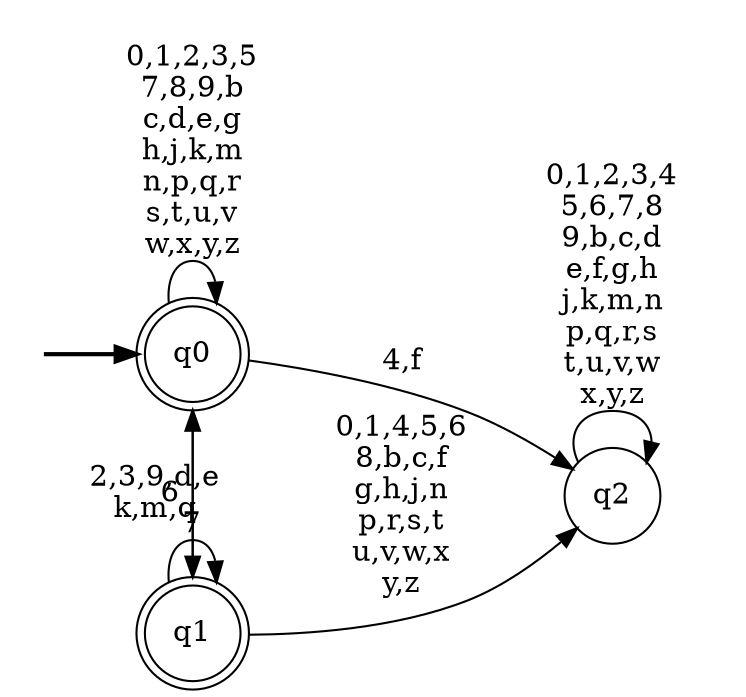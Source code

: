 digraph BlueStar {
__start0 [style = invis, shape = none, label = "", width = 0, height = 0];

rankdir=LR;
size="8,5";

s0 [style="rounded,filled", color="black", fillcolor="white" shape="doublecircle", label="q0"];
s1 [style="rounded,filled", color="black", fillcolor="white" shape="doublecircle", label="q1"];
s2 [style="filled", color="black", fillcolor="white" shape="circle", label="q2"];
subgraph cluster_main { 
	graph [pad=".75", ranksep="0.15", nodesep="0.15"];
	 style=invis; 
	__start0 -> s0 [penwidth=2];
}
s0 -> s0 [label="0,1,2,3,5\n7,8,9,b\nc,d,e,g\nh,j,k,m\nn,p,q,r\ns,t,u,v\nw,x,y,z"];
s0 -> s1 [label="6"];
s0 -> s2 [label="4,f"];
s1 -> s0 [label="2,3,9,d,e\nk,m,q"];
s1 -> s1 [label="7"];
s1 -> s2 [label="0,1,4,5,6\n8,b,c,f\ng,h,j,n\np,r,s,t\nu,v,w,x\ny,z"];
s2 -> s2 [label="0,1,2,3,4\n5,6,7,8\n9,b,c,d\ne,f,g,h\nj,k,m,n\np,q,r,s\nt,u,v,w\nx,y,z"];

}